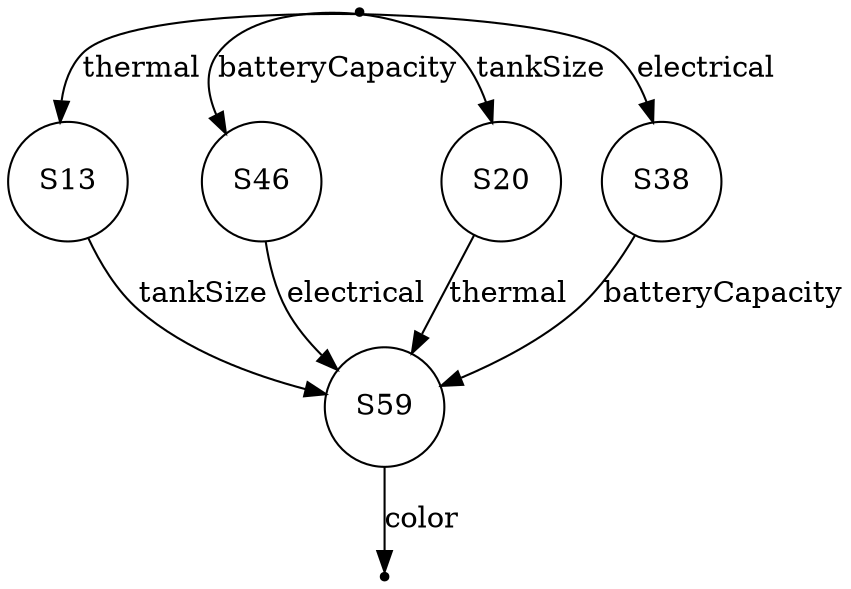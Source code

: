 digraph {
S59[shape=circle];
S13[shape=circle];
S52[shape=point];
S46[shape=circle];
S60[shape=point];
S20[shape=circle];
S38[shape=circle];
S38 -> S59[label="batteryCapacity"];
S52 -> S46[label="batteryCapacity"];
S52 -> S13[label="thermal"];
S20 -> S59[label="thermal"];
S13 -> S59[label="tankSize"];
S59 -> S60[label="color"];
S52 -> S38[label="electrical"];
S46 -> S59[label="electrical"];
S52 -> S20[label="tankSize"];
}
